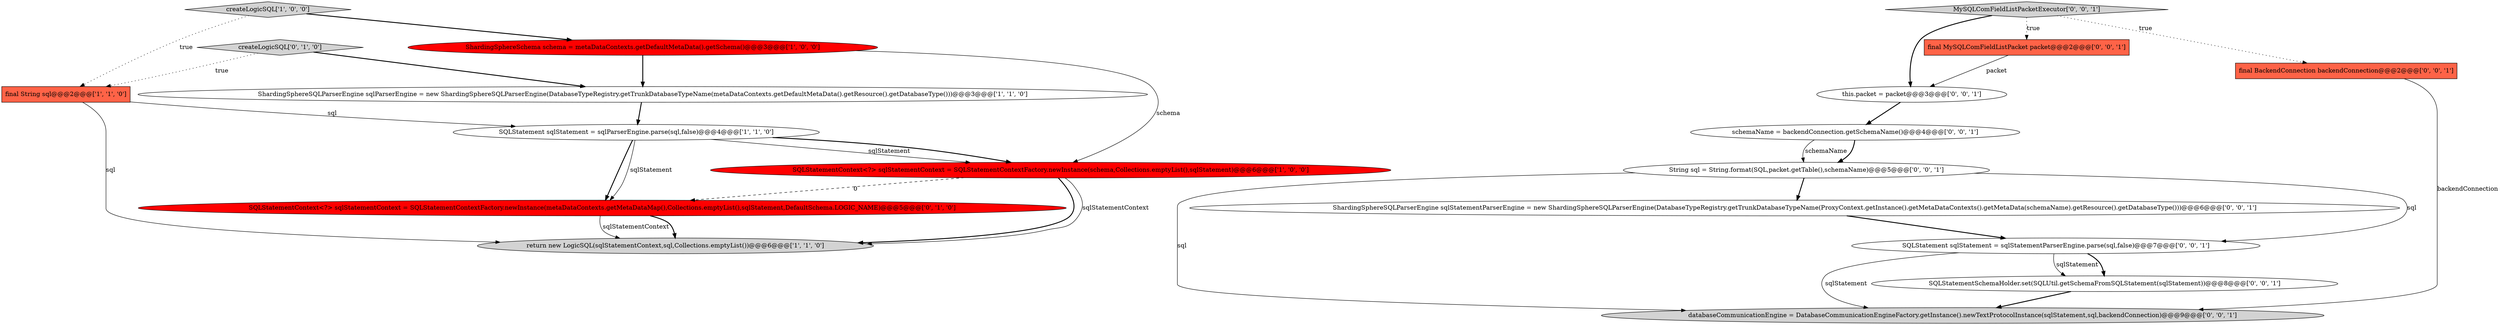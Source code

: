 digraph {
6 [style = filled, label = "final String sql@@@2@@@['1', '1', '0']", fillcolor = tomato, shape = box image = "AAA0AAABBB1BBB"];
2 [style = filled, label = "ShardingSphereSchema schema = metaDataContexts.getDefaultMetaData().getSchema()@@@3@@@['1', '0', '0']", fillcolor = red, shape = ellipse image = "AAA1AAABBB1BBB"];
8 [style = filled, label = "createLogicSQL['0', '1', '0']", fillcolor = lightgray, shape = diamond image = "AAA0AAABBB2BBB"];
10 [style = filled, label = "schemaName = backendConnection.getSchemaName()@@@4@@@['0', '0', '1']", fillcolor = white, shape = ellipse image = "AAA0AAABBB3BBB"];
15 [style = filled, label = "this.packet = packet@@@3@@@['0', '0', '1']", fillcolor = white, shape = ellipse image = "AAA0AAABBB3BBB"];
18 [style = filled, label = "SQLStatement sqlStatement = sqlStatementParserEngine.parse(sql,false)@@@7@@@['0', '0', '1']", fillcolor = white, shape = ellipse image = "AAA0AAABBB3BBB"];
3 [style = filled, label = "return new LogicSQL(sqlStatementContext,sql,Collections.emptyList())@@@6@@@['1', '1', '0']", fillcolor = lightgray, shape = ellipse image = "AAA0AAABBB1BBB"];
12 [style = filled, label = "final MySQLComFieldListPacket packet@@@2@@@['0', '0', '1']", fillcolor = tomato, shape = box image = "AAA0AAABBB3BBB"];
17 [style = filled, label = "String sql = String.format(SQL,packet.getTable(),schemaName)@@@5@@@['0', '0', '1']", fillcolor = white, shape = ellipse image = "AAA0AAABBB3BBB"];
13 [style = filled, label = "final BackendConnection backendConnection@@@2@@@['0', '0', '1']", fillcolor = tomato, shape = box image = "AAA0AAABBB3BBB"];
0 [style = filled, label = "SQLStatement sqlStatement = sqlParserEngine.parse(sql,false)@@@4@@@['1', '1', '0']", fillcolor = white, shape = ellipse image = "AAA0AAABBB1BBB"];
9 [style = filled, label = "MySQLComFieldListPacketExecutor['0', '0', '1']", fillcolor = lightgray, shape = diamond image = "AAA0AAABBB3BBB"];
14 [style = filled, label = "SQLStatementSchemaHolder.set(SQLUtil.getSchemaFromSQLStatement(sqlStatement))@@@8@@@['0', '0', '1']", fillcolor = white, shape = ellipse image = "AAA0AAABBB3BBB"];
7 [style = filled, label = "SQLStatementContext<?> sqlStatementContext = SQLStatementContextFactory.newInstance(metaDataContexts.getMetaDataMap(),Collections.emptyList(),sqlStatement,DefaultSchema.LOGIC_NAME)@@@5@@@['0', '1', '0']", fillcolor = red, shape = ellipse image = "AAA1AAABBB2BBB"];
16 [style = filled, label = "databaseCommunicationEngine = DatabaseCommunicationEngineFactory.getInstance().newTextProtocolInstance(sqlStatement,sql,backendConnection)@@@9@@@['0', '0', '1']", fillcolor = lightgray, shape = ellipse image = "AAA0AAABBB3BBB"];
11 [style = filled, label = "ShardingSphereSQLParserEngine sqlStatementParserEngine = new ShardingSphereSQLParserEngine(DatabaseTypeRegistry.getTrunkDatabaseTypeName(ProxyContext.getInstance().getMetaDataContexts().getMetaData(schemaName).getResource().getDatabaseType()))@@@6@@@['0', '0', '1']", fillcolor = white, shape = ellipse image = "AAA0AAABBB3BBB"];
5 [style = filled, label = "ShardingSphereSQLParserEngine sqlParserEngine = new ShardingSphereSQLParserEngine(DatabaseTypeRegistry.getTrunkDatabaseTypeName(metaDataContexts.getDefaultMetaData().getResource().getDatabaseType()))@@@3@@@['1', '1', '0']", fillcolor = white, shape = ellipse image = "AAA0AAABBB1BBB"];
4 [style = filled, label = "SQLStatementContext<?> sqlStatementContext = SQLStatementContextFactory.newInstance(schema,Collections.emptyList(),sqlStatement)@@@6@@@['1', '0', '0']", fillcolor = red, shape = ellipse image = "AAA1AAABBB1BBB"];
1 [style = filled, label = "createLogicSQL['1', '0', '0']", fillcolor = lightgray, shape = diamond image = "AAA0AAABBB1BBB"];
14->16 [style = bold, label=""];
4->3 [style = bold, label=""];
15->10 [style = bold, label=""];
9->12 [style = dotted, label="true"];
18->14 [style = solid, label="sqlStatement"];
7->3 [style = solid, label="sqlStatementContext"];
17->18 [style = solid, label="sql"];
17->16 [style = solid, label="sql"];
10->17 [style = bold, label=""];
18->16 [style = solid, label="sqlStatement"];
7->3 [style = bold, label=""];
11->18 [style = bold, label=""];
6->0 [style = solid, label="sql"];
0->7 [style = bold, label=""];
0->7 [style = solid, label="sqlStatement"];
0->4 [style = solid, label="sqlStatement"];
6->3 [style = solid, label="sql"];
8->6 [style = dotted, label="true"];
8->5 [style = bold, label=""];
5->0 [style = bold, label=""];
13->16 [style = solid, label="backendConnection"];
10->17 [style = solid, label="schemaName"];
12->15 [style = solid, label="packet"];
0->4 [style = bold, label=""];
9->15 [style = bold, label=""];
4->7 [style = dashed, label="0"];
9->13 [style = dotted, label="true"];
1->6 [style = dotted, label="true"];
1->2 [style = bold, label=""];
18->14 [style = bold, label=""];
4->3 [style = solid, label="sqlStatementContext"];
2->5 [style = bold, label=""];
17->11 [style = bold, label=""];
2->4 [style = solid, label="schema"];
}
